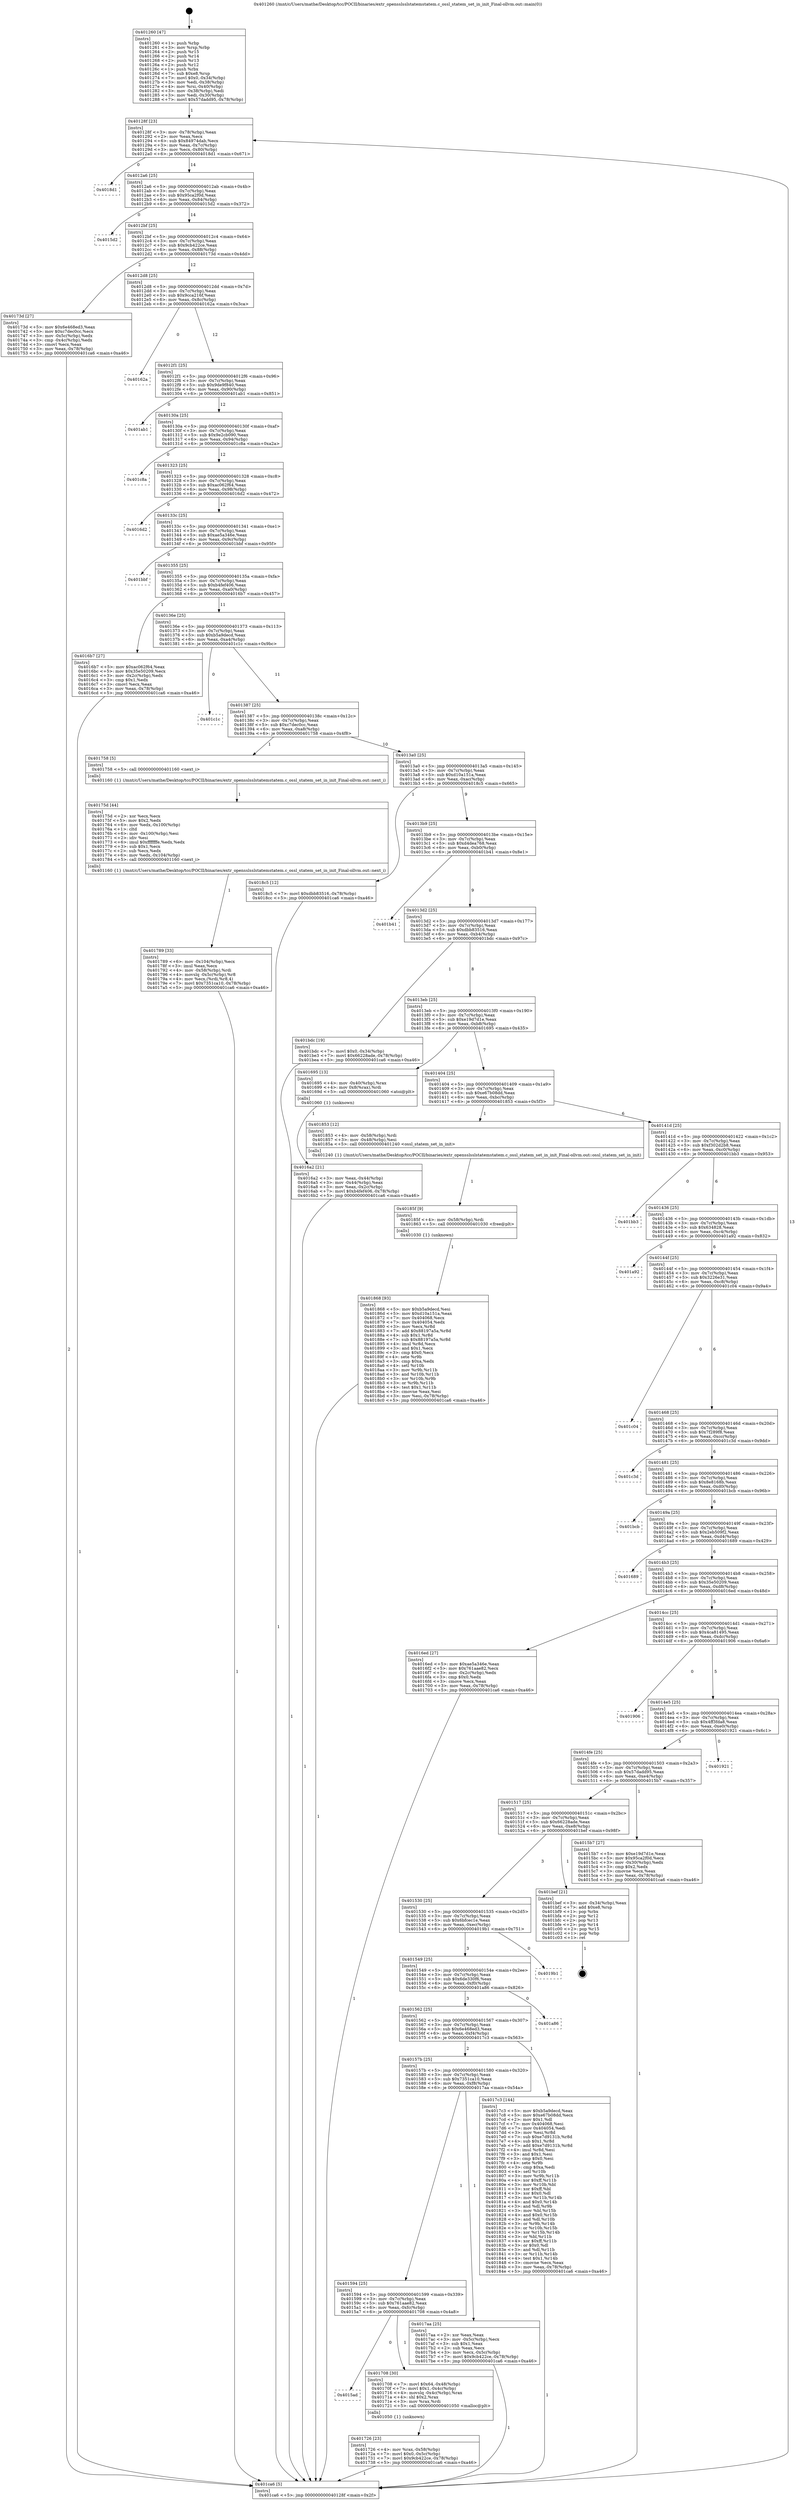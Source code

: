 digraph "0x401260" {
  label = "0x401260 (/mnt/c/Users/mathe/Desktop/tcc/POCII/binaries/extr_opensslsslstatemstatem.c_ossl_statem_set_in_init_Final-ollvm.out::main(0))"
  labelloc = "t"
  node[shape=record]

  Entry [label="",width=0.3,height=0.3,shape=circle,fillcolor=black,style=filled]
  "0x40128f" [label="{
     0x40128f [23]\l
     | [instrs]\l
     &nbsp;&nbsp;0x40128f \<+3\>: mov -0x78(%rbp),%eax\l
     &nbsp;&nbsp;0x401292 \<+2\>: mov %eax,%ecx\l
     &nbsp;&nbsp;0x401294 \<+6\>: sub $0x84974dab,%ecx\l
     &nbsp;&nbsp;0x40129a \<+3\>: mov %eax,-0x7c(%rbp)\l
     &nbsp;&nbsp;0x40129d \<+3\>: mov %ecx,-0x80(%rbp)\l
     &nbsp;&nbsp;0x4012a0 \<+6\>: je 00000000004018d1 \<main+0x671\>\l
  }"]
  "0x4018d1" [label="{
     0x4018d1\l
  }", style=dashed]
  "0x4012a6" [label="{
     0x4012a6 [25]\l
     | [instrs]\l
     &nbsp;&nbsp;0x4012a6 \<+5\>: jmp 00000000004012ab \<main+0x4b\>\l
     &nbsp;&nbsp;0x4012ab \<+3\>: mov -0x7c(%rbp),%eax\l
     &nbsp;&nbsp;0x4012ae \<+5\>: sub $0x95ca2f0d,%eax\l
     &nbsp;&nbsp;0x4012b3 \<+6\>: mov %eax,-0x84(%rbp)\l
     &nbsp;&nbsp;0x4012b9 \<+6\>: je 00000000004015d2 \<main+0x372\>\l
  }"]
  Exit [label="",width=0.3,height=0.3,shape=circle,fillcolor=black,style=filled,peripheries=2]
  "0x4015d2" [label="{
     0x4015d2\l
  }", style=dashed]
  "0x4012bf" [label="{
     0x4012bf [25]\l
     | [instrs]\l
     &nbsp;&nbsp;0x4012bf \<+5\>: jmp 00000000004012c4 \<main+0x64\>\l
     &nbsp;&nbsp;0x4012c4 \<+3\>: mov -0x7c(%rbp),%eax\l
     &nbsp;&nbsp;0x4012c7 \<+5\>: sub $0x9cb422ce,%eax\l
     &nbsp;&nbsp;0x4012cc \<+6\>: mov %eax,-0x88(%rbp)\l
     &nbsp;&nbsp;0x4012d2 \<+6\>: je 000000000040173d \<main+0x4dd\>\l
  }"]
  "0x401868" [label="{
     0x401868 [93]\l
     | [instrs]\l
     &nbsp;&nbsp;0x401868 \<+5\>: mov $0xb5a9decd,%esi\l
     &nbsp;&nbsp;0x40186d \<+5\>: mov $0xd10a151a,%eax\l
     &nbsp;&nbsp;0x401872 \<+7\>: mov 0x404068,%ecx\l
     &nbsp;&nbsp;0x401879 \<+7\>: mov 0x404054,%edx\l
     &nbsp;&nbsp;0x401880 \<+3\>: mov %ecx,%r8d\l
     &nbsp;&nbsp;0x401883 \<+7\>: add $0x88197a5a,%r8d\l
     &nbsp;&nbsp;0x40188a \<+4\>: sub $0x1,%r8d\l
     &nbsp;&nbsp;0x40188e \<+7\>: sub $0x88197a5a,%r8d\l
     &nbsp;&nbsp;0x401895 \<+4\>: imul %r8d,%ecx\l
     &nbsp;&nbsp;0x401899 \<+3\>: and $0x1,%ecx\l
     &nbsp;&nbsp;0x40189c \<+3\>: cmp $0x0,%ecx\l
     &nbsp;&nbsp;0x40189f \<+4\>: sete %r9b\l
     &nbsp;&nbsp;0x4018a3 \<+3\>: cmp $0xa,%edx\l
     &nbsp;&nbsp;0x4018a6 \<+4\>: setl %r10b\l
     &nbsp;&nbsp;0x4018aa \<+3\>: mov %r9b,%r11b\l
     &nbsp;&nbsp;0x4018ad \<+3\>: and %r10b,%r11b\l
     &nbsp;&nbsp;0x4018b0 \<+3\>: xor %r10b,%r9b\l
     &nbsp;&nbsp;0x4018b3 \<+3\>: or %r9b,%r11b\l
     &nbsp;&nbsp;0x4018b6 \<+4\>: test $0x1,%r11b\l
     &nbsp;&nbsp;0x4018ba \<+3\>: cmovne %eax,%esi\l
     &nbsp;&nbsp;0x4018bd \<+3\>: mov %esi,-0x78(%rbp)\l
     &nbsp;&nbsp;0x4018c0 \<+5\>: jmp 0000000000401ca6 \<main+0xa46\>\l
  }"]
  "0x40173d" [label="{
     0x40173d [27]\l
     | [instrs]\l
     &nbsp;&nbsp;0x40173d \<+5\>: mov $0x6e468ed3,%eax\l
     &nbsp;&nbsp;0x401742 \<+5\>: mov $0xc7dec0cc,%ecx\l
     &nbsp;&nbsp;0x401747 \<+3\>: mov -0x5c(%rbp),%edx\l
     &nbsp;&nbsp;0x40174a \<+3\>: cmp -0x4c(%rbp),%edx\l
     &nbsp;&nbsp;0x40174d \<+3\>: cmovl %ecx,%eax\l
     &nbsp;&nbsp;0x401750 \<+3\>: mov %eax,-0x78(%rbp)\l
     &nbsp;&nbsp;0x401753 \<+5\>: jmp 0000000000401ca6 \<main+0xa46\>\l
  }"]
  "0x4012d8" [label="{
     0x4012d8 [25]\l
     | [instrs]\l
     &nbsp;&nbsp;0x4012d8 \<+5\>: jmp 00000000004012dd \<main+0x7d\>\l
     &nbsp;&nbsp;0x4012dd \<+3\>: mov -0x7c(%rbp),%eax\l
     &nbsp;&nbsp;0x4012e0 \<+5\>: sub $0x9cca216f,%eax\l
     &nbsp;&nbsp;0x4012e5 \<+6\>: mov %eax,-0x8c(%rbp)\l
     &nbsp;&nbsp;0x4012eb \<+6\>: je 000000000040162a \<main+0x3ca\>\l
  }"]
  "0x40185f" [label="{
     0x40185f [9]\l
     | [instrs]\l
     &nbsp;&nbsp;0x40185f \<+4\>: mov -0x58(%rbp),%rdi\l
     &nbsp;&nbsp;0x401863 \<+5\>: call 0000000000401030 \<free@plt\>\l
     | [calls]\l
     &nbsp;&nbsp;0x401030 \{1\} (unknown)\l
  }"]
  "0x40162a" [label="{
     0x40162a\l
  }", style=dashed]
  "0x4012f1" [label="{
     0x4012f1 [25]\l
     | [instrs]\l
     &nbsp;&nbsp;0x4012f1 \<+5\>: jmp 00000000004012f6 \<main+0x96\>\l
     &nbsp;&nbsp;0x4012f6 \<+3\>: mov -0x7c(%rbp),%eax\l
     &nbsp;&nbsp;0x4012f9 \<+5\>: sub $0x9de9f840,%eax\l
     &nbsp;&nbsp;0x4012fe \<+6\>: mov %eax,-0x90(%rbp)\l
     &nbsp;&nbsp;0x401304 \<+6\>: je 0000000000401ab1 \<main+0x851\>\l
  }"]
  "0x401789" [label="{
     0x401789 [33]\l
     | [instrs]\l
     &nbsp;&nbsp;0x401789 \<+6\>: mov -0x104(%rbp),%ecx\l
     &nbsp;&nbsp;0x40178f \<+3\>: imul %eax,%ecx\l
     &nbsp;&nbsp;0x401792 \<+4\>: mov -0x58(%rbp),%rdi\l
     &nbsp;&nbsp;0x401796 \<+4\>: movslq -0x5c(%rbp),%r8\l
     &nbsp;&nbsp;0x40179a \<+4\>: mov %ecx,(%rdi,%r8,4)\l
     &nbsp;&nbsp;0x40179e \<+7\>: movl $0x7351ca10,-0x78(%rbp)\l
     &nbsp;&nbsp;0x4017a5 \<+5\>: jmp 0000000000401ca6 \<main+0xa46\>\l
  }"]
  "0x401ab1" [label="{
     0x401ab1\l
  }", style=dashed]
  "0x40130a" [label="{
     0x40130a [25]\l
     | [instrs]\l
     &nbsp;&nbsp;0x40130a \<+5\>: jmp 000000000040130f \<main+0xaf\>\l
     &nbsp;&nbsp;0x40130f \<+3\>: mov -0x7c(%rbp),%eax\l
     &nbsp;&nbsp;0x401312 \<+5\>: sub $0x9e2cb090,%eax\l
     &nbsp;&nbsp;0x401317 \<+6\>: mov %eax,-0x94(%rbp)\l
     &nbsp;&nbsp;0x40131d \<+6\>: je 0000000000401c8a \<main+0xa2a\>\l
  }"]
  "0x40175d" [label="{
     0x40175d [44]\l
     | [instrs]\l
     &nbsp;&nbsp;0x40175d \<+2\>: xor %ecx,%ecx\l
     &nbsp;&nbsp;0x40175f \<+5\>: mov $0x2,%edx\l
     &nbsp;&nbsp;0x401764 \<+6\>: mov %edx,-0x100(%rbp)\l
     &nbsp;&nbsp;0x40176a \<+1\>: cltd\l
     &nbsp;&nbsp;0x40176b \<+6\>: mov -0x100(%rbp),%esi\l
     &nbsp;&nbsp;0x401771 \<+2\>: idiv %esi\l
     &nbsp;&nbsp;0x401773 \<+6\>: imul $0xfffffffe,%edx,%edx\l
     &nbsp;&nbsp;0x401779 \<+3\>: sub $0x1,%ecx\l
     &nbsp;&nbsp;0x40177c \<+2\>: sub %ecx,%edx\l
     &nbsp;&nbsp;0x40177e \<+6\>: mov %edx,-0x104(%rbp)\l
     &nbsp;&nbsp;0x401784 \<+5\>: call 0000000000401160 \<next_i\>\l
     | [calls]\l
     &nbsp;&nbsp;0x401160 \{1\} (/mnt/c/Users/mathe/Desktop/tcc/POCII/binaries/extr_opensslsslstatemstatem.c_ossl_statem_set_in_init_Final-ollvm.out::next_i)\l
  }"]
  "0x401c8a" [label="{
     0x401c8a\l
  }", style=dashed]
  "0x401323" [label="{
     0x401323 [25]\l
     | [instrs]\l
     &nbsp;&nbsp;0x401323 \<+5\>: jmp 0000000000401328 \<main+0xc8\>\l
     &nbsp;&nbsp;0x401328 \<+3\>: mov -0x7c(%rbp),%eax\l
     &nbsp;&nbsp;0x40132b \<+5\>: sub $0xac062f64,%eax\l
     &nbsp;&nbsp;0x401330 \<+6\>: mov %eax,-0x98(%rbp)\l
     &nbsp;&nbsp;0x401336 \<+6\>: je 00000000004016d2 \<main+0x472\>\l
  }"]
  "0x401726" [label="{
     0x401726 [23]\l
     | [instrs]\l
     &nbsp;&nbsp;0x401726 \<+4\>: mov %rax,-0x58(%rbp)\l
     &nbsp;&nbsp;0x40172a \<+7\>: movl $0x0,-0x5c(%rbp)\l
     &nbsp;&nbsp;0x401731 \<+7\>: movl $0x9cb422ce,-0x78(%rbp)\l
     &nbsp;&nbsp;0x401738 \<+5\>: jmp 0000000000401ca6 \<main+0xa46\>\l
  }"]
  "0x4016d2" [label="{
     0x4016d2\l
  }", style=dashed]
  "0x40133c" [label="{
     0x40133c [25]\l
     | [instrs]\l
     &nbsp;&nbsp;0x40133c \<+5\>: jmp 0000000000401341 \<main+0xe1\>\l
     &nbsp;&nbsp;0x401341 \<+3\>: mov -0x7c(%rbp),%eax\l
     &nbsp;&nbsp;0x401344 \<+5\>: sub $0xae5a346e,%eax\l
     &nbsp;&nbsp;0x401349 \<+6\>: mov %eax,-0x9c(%rbp)\l
     &nbsp;&nbsp;0x40134f \<+6\>: je 0000000000401bbf \<main+0x95f\>\l
  }"]
  "0x4015ad" [label="{
     0x4015ad\l
  }", style=dashed]
  "0x401bbf" [label="{
     0x401bbf\l
  }", style=dashed]
  "0x401355" [label="{
     0x401355 [25]\l
     | [instrs]\l
     &nbsp;&nbsp;0x401355 \<+5\>: jmp 000000000040135a \<main+0xfa\>\l
     &nbsp;&nbsp;0x40135a \<+3\>: mov -0x7c(%rbp),%eax\l
     &nbsp;&nbsp;0x40135d \<+5\>: sub $0xb4fef406,%eax\l
     &nbsp;&nbsp;0x401362 \<+6\>: mov %eax,-0xa0(%rbp)\l
     &nbsp;&nbsp;0x401368 \<+6\>: je 00000000004016b7 \<main+0x457\>\l
  }"]
  "0x401708" [label="{
     0x401708 [30]\l
     | [instrs]\l
     &nbsp;&nbsp;0x401708 \<+7\>: movl $0x64,-0x48(%rbp)\l
     &nbsp;&nbsp;0x40170f \<+7\>: movl $0x1,-0x4c(%rbp)\l
     &nbsp;&nbsp;0x401716 \<+4\>: movslq -0x4c(%rbp),%rax\l
     &nbsp;&nbsp;0x40171a \<+4\>: shl $0x2,%rax\l
     &nbsp;&nbsp;0x40171e \<+3\>: mov %rax,%rdi\l
     &nbsp;&nbsp;0x401721 \<+5\>: call 0000000000401050 \<malloc@plt\>\l
     | [calls]\l
     &nbsp;&nbsp;0x401050 \{1\} (unknown)\l
  }"]
  "0x4016b7" [label="{
     0x4016b7 [27]\l
     | [instrs]\l
     &nbsp;&nbsp;0x4016b7 \<+5\>: mov $0xac062f64,%eax\l
     &nbsp;&nbsp;0x4016bc \<+5\>: mov $0x35e50209,%ecx\l
     &nbsp;&nbsp;0x4016c1 \<+3\>: mov -0x2c(%rbp),%edx\l
     &nbsp;&nbsp;0x4016c4 \<+3\>: cmp $0x1,%edx\l
     &nbsp;&nbsp;0x4016c7 \<+3\>: cmovl %ecx,%eax\l
     &nbsp;&nbsp;0x4016ca \<+3\>: mov %eax,-0x78(%rbp)\l
     &nbsp;&nbsp;0x4016cd \<+5\>: jmp 0000000000401ca6 \<main+0xa46\>\l
  }"]
  "0x40136e" [label="{
     0x40136e [25]\l
     | [instrs]\l
     &nbsp;&nbsp;0x40136e \<+5\>: jmp 0000000000401373 \<main+0x113\>\l
     &nbsp;&nbsp;0x401373 \<+3\>: mov -0x7c(%rbp),%eax\l
     &nbsp;&nbsp;0x401376 \<+5\>: sub $0xb5a9decd,%eax\l
     &nbsp;&nbsp;0x40137b \<+6\>: mov %eax,-0xa4(%rbp)\l
     &nbsp;&nbsp;0x401381 \<+6\>: je 0000000000401c1c \<main+0x9bc\>\l
  }"]
  "0x401594" [label="{
     0x401594 [25]\l
     | [instrs]\l
     &nbsp;&nbsp;0x401594 \<+5\>: jmp 0000000000401599 \<main+0x339\>\l
     &nbsp;&nbsp;0x401599 \<+3\>: mov -0x7c(%rbp),%eax\l
     &nbsp;&nbsp;0x40159c \<+5\>: sub $0x761aae82,%eax\l
     &nbsp;&nbsp;0x4015a1 \<+6\>: mov %eax,-0xfc(%rbp)\l
     &nbsp;&nbsp;0x4015a7 \<+6\>: je 0000000000401708 \<main+0x4a8\>\l
  }"]
  "0x401c1c" [label="{
     0x401c1c\l
  }", style=dashed]
  "0x401387" [label="{
     0x401387 [25]\l
     | [instrs]\l
     &nbsp;&nbsp;0x401387 \<+5\>: jmp 000000000040138c \<main+0x12c\>\l
     &nbsp;&nbsp;0x40138c \<+3\>: mov -0x7c(%rbp),%eax\l
     &nbsp;&nbsp;0x40138f \<+5\>: sub $0xc7dec0cc,%eax\l
     &nbsp;&nbsp;0x401394 \<+6\>: mov %eax,-0xa8(%rbp)\l
     &nbsp;&nbsp;0x40139a \<+6\>: je 0000000000401758 \<main+0x4f8\>\l
  }"]
  "0x4017aa" [label="{
     0x4017aa [25]\l
     | [instrs]\l
     &nbsp;&nbsp;0x4017aa \<+2\>: xor %eax,%eax\l
     &nbsp;&nbsp;0x4017ac \<+3\>: mov -0x5c(%rbp),%ecx\l
     &nbsp;&nbsp;0x4017af \<+3\>: sub $0x1,%eax\l
     &nbsp;&nbsp;0x4017b2 \<+2\>: sub %eax,%ecx\l
     &nbsp;&nbsp;0x4017b4 \<+3\>: mov %ecx,-0x5c(%rbp)\l
     &nbsp;&nbsp;0x4017b7 \<+7\>: movl $0x9cb422ce,-0x78(%rbp)\l
     &nbsp;&nbsp;0x4017be \<+5\>: jmp 0000000000401ca6 \<main+0xa46\>\l
  }"]
  "0x401758" [label="{
     0x401758 [5]\l
     | [instrs]\l
     &nbsp;&nbsp;0x401758 \<+5\>: call 0000000000401160 \<next_i\>\l
     | [calls]\l
     &nbsp;&nbsp;0x401160 \{1\} (/mnt/c/Users/mathe/Desktop/tcc/POCII/binaries/extr_opensslsslstatemstatem.c_ossl_statem_set_in_init_Final-ollvm.out::next_i)\l
  }"]
  "0x4013a0" [label="{
     0x4013a0 [25]\l
     | [instrs]\l
     &nbsp;&nbsp;0x4013a0 \<+5\>: jmp 00000000004013a5 \<main+0x145\>\l
     &nbsp;&nbsp;0x4013a5 \<+3\>: mov -0x7c(%rbp),%eax\l
     &nbsp;&nbsp;0x4013a8 \<+5\>: sub $0xd10a151a,%eax\l
     &nbsp;&nbsp;0x4013ad \<+6\>: mov %eax,-0xac(%rbp)\l
     &nbsp;&nbsp;0x4013b3 \<+6\>: je 00000000004018c5 \<main+0x665\>\l
  }"]
  "0x40157b" [label="{
     0x40157b [25]\l
     | [instrs]\l
     &nbsp;&nbsp;0x40157b \<+5\>: jmp 0000000000401580 \<main+0x320\>\l
     &nbsp;&nbsp;0x401580 \<+3\>: mov -0x7c(%rbp),%eax\l
     &nbsp;&nbsp;0x401583 \<+5\>: sub $0x7351ca10,%eax\l
     &nbsp;&nbsp;0x401588 \<+6\>: mov %eax,-0xf8(%rbp)\l
     &nbsp;&nbsp;0x40158e \<+6\>: je 00000000004017aa \<main+0x54a\>\l
  }"]
  "0x4018c5" [label="{
     0x4018c5 [12]\l
     | [instrs]\l
     &nbsp;&nbsp;0x4018c5 \<+7\>: movl $0xdbb83516,-0x78(%rbp)\l
     &nbsp;&nbsp;0x4018cc \<+5\>: jmp 0000000000401ca6 \<main+0xa46\>\l
  }"]
  "0x4013b9" [label="{
     0x4013b9 [25]\l
     | [instrs]\l
     &nbsp;&nbsp;0x4013b9 \<+5\>: jmp 00000000004013be \<main+0x15e\>\l
     &nbsp;&nbsp;0x4013be \<+3\>: mov -0x7c(%rbp),%eax\l
     &nbsp;&nbsp;0x4013c1 \<+5\>: sub $0xd4dea768,%eax\l
     &nbsp;&nbsp;0x4013c6 \<+6\>: mov %eax,-0xb0(%rbp)\l
     &nbsp;&nbsp;0x4013cc \<+6\>: je 0000000000401b41 \<main+0x8e1\>\l
  }"]
  "0x4017c3" [label="{
     0x4017c3 [144]\l
     | [instrs]\l
     &nbsp;&nbsp;0x4017c3 \<+5\>: mov $0xb5a9decd,%eax\l
     &nbsp;&nbsp;0x4017c8 \<+5\>: mov $0xe67b08dd,%ecx\l
     &nbsp;&nbsp;0x4017cd \<+2\>: mov $0x1,%dl\l
     &nbsp;&nbsp;0x4017cf \<+7\>: mov 0x404068,%esi\l
     &nbsp;&nbsp;0x4017d6 \<+7\>: mov 0x404054,%edi\l
     &nbsp;&nbsp;0x4017dd \<+3\>: mov %esi,%r8d\l
     &nbsp;&nbsp;0x4017e0 \<+7\>: sub $0xe7d9131b,%r8d\l
     &nbsp;&nbsp;0x4017e7 \<+4\>: sub $0x1,%r8d\l
     &nbsp;&nbsp;0x4017eb \<+7\>: add $0xe7d9131b,%r8d\l
     &nbsp;&nbsp;0x4017f2 \<+4\>: imul %r8d,%esi\l
     &nbsp;&nbsp;0x4017f6 \<+3\>: and $0x1,%esi\l
     &nbsp;&nbsp;0x4017f9 \<+3\>: cmp $0x0,%esi\l
     &nbsp;&nbsp;0x4017fc \<+4\>: sete %r9b\l
     &nbsp;&nbsp;0x401800 \<+3\>: cmp $0xa,%edi\l
     &nbsp;&nbsp;0x401803 \<+4\>: setl %r10b\l
     &nbsp;&nbsp;0x401807 \<+3\>: mov %r9b,%r11b\l
     &nbsp;&nbsp;0x40180a \<+4\>: xor $0xff,%r11b\l
     &nbsp;&nbsp;0x40180e \<+3\>: mov %r10b,%bl\l
     &nbsp;&nbsp;0x401811 \<+3\>: xor $0xff,%bl\l
     &nbsp;&nbsp;0x401814 \<+3\>: xor $0x0,%dl\l
     &nbsp;&nbsp;0x401817 \<+3\>: mov %r11b,%r14b\l
     &nbsp;&nbsp;0x40181a \<+4\>: and $0x0,%r14b\l
     &nbsp;&nbsp;0x40181e \<+3\>: and %dl,%r9b\l
     &nbsp;&nbsp;0x401821 \<+3\>: mov %bl,%r15b\l
     &nbsp;&nbsp;0x401824 \<+4\>: and $0x0,%r15b\l
     &nbsp;&nbsp;0x401828 \<+3\>: and %dl,%r10b\l
     &nbsp;&nbsp;0x40182b \<+3\>: or %r9b,%r14b\l
     &nbsp;&nbsp;0x40182e \<+3\>: or %r10b,%r15b\l
     &nbsp;&nbsp;0x401831 \<+3\>: xor %r15b,%r14b\l
     &nbsp;&nbsp;0x401834 \<+3\>: or %bl,%r11b\l
     &nbsp;&nbsp;0x401837 \<+4\>: xor $0xff,%r11b\l
     &nbsp;&nbsp;0x40183b \<+3\>: or $0x0,%dl\l
     &nbsp;&nbsp;0x40183e \<+3\>: and %dl,%r11b\l
     &nbsp;&nbsp;0x401841 \<+3\>: or %r11b,%r14b\l
     &nbsp;&nbsp;0x401844 \<+4\>: test $0x1,%r14b\l
     &nbsp;&nbsp;0x401848 \<+3\>: cmovne %ecx,%eax\l
     &nbsp;&nbsp;0x40184b \<+3\>: mov %eax,-0x78(%rbp)\l
     &nbsp;&nbsp;0x40184e \<+5\>: jmp 0000000000401ca6 \<main+0xa46\>\l
  }"]
  "0x401b41" [label="{
     0x401b41\l
  }", style=dashed]
  "0x4013d2" [label="{
     0x4013d2 [25]\l
     | [instrs]\l
     &nbsp;&nbsp;0x4013d2 \<+5\>: jmp 00000000004013d7 \<main+0x177\>\l
     &nbsp;&nbsp;0x4013d7 \<+3\>: mov -0x7c(%rbp),%eax\l
     &nbsp;&nbsp;0x4013da \<+5\>: sub $0xdbb83516,%eax\l
     &nbsp;&nbsp;0x4013df \<+6\>: mov %eax,-0xb4(%rbp)\l
     &nbsp;&nbsp;0x4013e5 \<+6\>: je 0000000000401bdc \<main+0x97c\>\l
  }"]
  "0x401562" [label="{
     0x401562 [25]\l
     | [instrs]\l
     &nbsp;&nbsp;0x401562 \<+5\>: jmp 0000000000401567 \<main+0x307\>\l
     &nbsp;&nbsp;0x401567 \<+3\>: mov -0x7c(%rbp),%eax\l
     &nbsp;&nbsp;0x40156a \<+5\>: sub $0x6e468ed3,%eax\l
     &nbsp;&nbsp;0x40156f \<+6\>: mov %eax,-0xf4(%rbp)\l
     &nbsp;&nbsp;0x401575 \<+6\>: je 00000000004017c3 \<main+0x563\>\l
  }"]
  "0x401bdc" [label="{
     0x401bdc [19]\l
     | [instrs]\l
     &nbsp;&nbsp;0x401bdc \<+7\>: movl $0x0,-0x34(%rbp)\l
     &nbsp;&nbsp;0x401be3 \<+7\>: movl $0x66228ade,-0x78(%rbp)\l
     &nbsp;&nbsp;0x401bea \<+5\>: jmp 0000000000401ca6 \<main+0xa46\>\l
  }"]
  "0x4013eb" [label="{
     0x4013eb [25]\l
     | [instrs]\l
     &nbsp;&nbsp;0x4013eb \<+5\>: jmp 00000000004013f0 \<main+0x190\>\l
     &nbsp;&nbsp;0x4013f0 \<+3\>: mov -0x7c(%rbp),%eax\l
     &nbsp;&nbsp;0x4013f3 \<+5\>: sub $0xe19d7d1e,%eax\l
     &nbsp;&nbsp;0x4013f8 \<+6\>: mov %eax,-0xb8(%rbp)\l
     &nbsp;&nbsp;0x4013fe \<+6\>: je 0000000000401695 \<main+0x435\>\l
  }"]
  "0x401a86" [label="{
     0x401a86\l
  }", style=dashed]
  "0x401695" [label="{
     0x401695 [13]\l
     | [instrs]\l
     &nbsp;&nbsp;0x401695 \<+4\>: mov -0x40(%rbp),%rax\l
     &nbsp;&nbsp;0x401699 \<+4\>: mov 0x8(%rax),%rdi\l
     &nbsp;&nbsp;0x40169d \<+5\>: call 0000000000401060 \<atoi@plt\>\l
     | [calls]\l
     &nbsp;&nbsp;0x401060 \{1\} (unknown)\l
  }"]
  "0x401404" [label="{
     0x401404 [25]\l
     | [instrs]\l
     &nbsp;&nbsp;0x401404 \<+5\>: jmp 0000000000401409 \<main+0x1a9\>\l
     &nbsp;&nbsp;0x401409 \<+3\>: mov -0x7c(%rbp),%eax\l
     &nbsp;&nbsp;0x40140c \<+5\>: sub $0xe67b08dd,%eax\l
     &nbsp;&nbsp;0x401411 \<+6\>: mov %eax,-0xbc(%rbp)\l
     &nbsp;&nbsp;0x401417 \<+6\>: je 0000000000401853 \<main+0x5f3\>\l
  }"]
  "0x401549" [label="{
     0x401549 [25]\l
     | [instrs]\l
     &nbsp;&nbsp;0x401549 \<+5\>: jmp 000000000040154e \<main+0x2ee\>\l
     &nbsp;&nbsp;0x40154e \<+3\>: mov -0x7c(%rbp),%eax\l
     &nbsp;&nbsp;0x401551 \<+5\>: sub $0x6de330f6,%eax\l
     &nbsp;&nbsp;0x401556 \<+6\>: mov %eax,-0xf0(%rbp)\l
     &nbsp;&nbsp;0x40155c \<+6\>: je 0000000000401a86 \<main+0x826\>\l
  }"]
  "0x401853" [label="{
     0x401853 [12]\l
     | [instrs]\l
     &nbsp;&nbsp;0x401853 \<+4\>: mov -0x58(%rbp),%rdi\l
     &nbsp;&nbsp;0x401857 \<+3\>: mov -0x48(%rbp),%esi\l
     &nbsp;&nbsp;0x40185a \<+5\>: call 0000000000401240 \<ossl_statem_set_in_init\>\l
     | [calls]\l
     &nbsp;&nbsp;0x401240 \{1\} (/mnt/c/Users/mathe/Desktop/tcc/POCII/binaries/extr_opensslsslstatemstatem.c_ossl_statem_set_in_init_Final-ollvm.out::ossl_statem_set_in_init)\l
  }"]
  "0x40141d" [label="{
     0x40141d [25]\l
     | [instrs]\l
     &nbsp;&nbsp;0x40141d \<+5\>: jmp 0000000000401422 \<main+0x1c2\>\l
     &nbsp;&nbsp;0x401422 \<+3\>: mov -0x7c(%rbp),%eax\l
     &nbsp;&nbsp;0x401425 \<+5\>: sub $0xf302d2b8,%eax\l
     &nbsp;&nbsp;0x40142a \<+6\>: mov %eax,-0xc0(%rbp)\l
     &nbsp;&nbsp;0x401430 \<+6\>: je 0000000000401bb3 \<main+0x953\>\l
  }"]
  "0x4019b1" [label="{
     0x4019b1\l
  }", style=dashed]
  "0x401bb3" [label="{
     0x401bb3\l
  }", style=dashed]
  "0x401436" [label="{
     0x401436 [25]\l
     | [instrs]\l
     &nbsp;&nbsp;0x401436 \<+5\>: jmp 000000000040143b \<main+0x1db\>\l
     &nbsp;&nbsp;0x40143b \<+3\>: mov -0x7c(%rbp),%eax\l
     &nbsp;&nbsp;0x40143e \<+5\>: sub $0x634828,%eax\l
     &nbsp;&nbsp;0x401443 \<+6\>: mov %eax,-0xc4(%rbp)\l
     &nbsp;&nbsp;0x401449 \<+6\>: je 0000000000401a92 \<main+0x832\>\l
  }"]
  "0x401530" [label="{
     0x401530 [25]\l
     | [instrs]\l
     &nbsp;&nbsp;0x401530 \<+5\>: jmp 0000000000401535 \<main+0x2d5\>\l
     &nbsp;&nbsp;0x401535 \<+3\>: mov -0x7c(%rbp),%eax\l
     &nbsp;&nbsp;0x401538 \<+5\>: sub $0x6bfcec1e,%eax\l
     &nbsp;&nbsp;0x40153d \<+6\>: mov %eax,-0xec(%rbp)\l
     &nbsp;&nbsp;0x401543 \<+6\>: je 00000000004019b1 \<main+0x751\>\l
  }"]
  "0x401a92" [label="{
     0x401a92\l
  }", style=dashed]
  "0x40144f" [label="{
     0x40144f [25]\l
     | [instrs]\l
     &nbsp;&nbsp;0x40144f \<+5\>: jmp 0000000000401454 \<main+0x1f4\>\l
     &nbsp;&nbsp;0x401454 \<+3\>: mov -0x7c(%rbp),%eax\l
     &nbsp;&nbsp;0x401457 \<+5\>: sub $0x3226e31,%eax\l
     &nbsp;&nbsp;0x40145c \<+6\>: mov %eax,-0xc8(%rbp)\l
     &nbsp;&nbsp;0x401462 \<+6\>: je 0000000000401c04 \<main+0x9a4\>\l
  }"]
  "0x401bef" [label="{
     0x401bef [21]\l
     | [instrs]\l
     &nbsp;&nbsp;0x401bef \<+3\>: mov -0x34(%rbp),%eax\l
     &nbsp;&nbsp;0x401bf2 \<+7\>: add $0xe8,%rsp\l
     &nbsp;&nbsp;0x401bf9 \<+1\>: pop %rbx\l
     &nbsp;&nbsp;0x401bfa \<+2\>: pop %r12\l
     &nbsp;&nbsp;0x401bfc \<+2\>: pop %r13\l
     &nbsp;&nbsp;0x401bfe \<+2\>: pop %r14\l
     &nbsp;&nbsp;0x401c00 \<+2\>: pop %r15\l
     &nbsp;&nbsp;0x401c02 \<+1\>: pop %rbp\l
     &nbsp;&nbsp;0x401c03 \<+1\>: ret\l
  }"]
  "0x401c04" [label="{
     0x401c04\l
  }", style=dashed]
  "0x401468" [label="{
     0x401468 [25]\l
     | [instrs]\l
     &nbsp;&nbsp;0x401468 \<+5\>: jmp 000000000040146d \<main+0x20d\>\l
     &nbsp;&nbsp;0x40146d \<+3\>: mov -0x7c(%rbp),%eax\l
     &nbsp;&nbsp;0x401470 \<+5\>: sub $0x7f289f8,%eax\l
     &nbsp;&nbsp;0x401475 \<+6\>: mov %eax,-0xcc(%rbp)\l
     &nbsp;&nbsp;0x40147b \<+6\>: je 0000000000401c3d \<main+0x9dd\>\l
  }"]
  "0x4016a2" [label="{
     0x4016a2 [21]\l
     | [instrs]\l
     &nbsp;&nbsp;0x4016a2 \<+3\>: mov %eax,-0x44(%rbp)\l
     &nbsp;&nbsp;0x4016a5 \<+3\>: mov -0x44(%rbp),%eax\l
     &nbsp;&nbsp;0x4016a8 \<+3\>: mov %eax,-0x2c(%rbp)\l
     &nbsp;&nbsp;0x4016ab \<+7\>: movl $0xb4fef406,-0x78(%rbp)\l
     &nbsp;&nbsp;0x4016b2 \<+5\>: jmp 0000000000401ca6 \<main+0xa46\>\l
  }"]
  "0x401c3d" [label="{
     0x401c3d\l
  }", style=dashed]
  "0x401481" [label="{
     0x401481 [25]\l
     | [instrs]\l
     &nbsp;&nbsp;0x401481 \<+5\>: jmp 0000000000401486 \<main+0x226\>\l
     &nbsp;&nbsp;0x401486 \<+3\>: mov -0x7c(%rbp),%eax\l
     &nbsp;&nbsp;0x401489 \<+5\>: sub $0x8e8168b,%eax\l
     &nbsp;&nbsp;0x40148e \<+6\>: mov %eax,-0xd0(%rbp)\l
     &nbsp;&nbsp;0x401494 \<+6\>: je 0000000000401bcb \<main+0x96b\>\l
  }"]
  "0x401260" [label="{
     0x401260 [47]\l
     | [instrs]\l
     &nbsp;&nbsp;0x401260 \<+1\>: push %rbp\l
     &nbsp;&nbsp;0x401261 \<+3\>: mov %rsp,%rbp\l
     &nbsp;&nbsp;0x401264 \<+2\>: push %r15\l
     &nbsp;&nbsp;0x401266 \<+2\>: push %r14\l
     &nbsp;&nbsp;0x401268 \<+2\>: push %r13\l
     &nbsp;&nbsp;0x40126a \<+2\>: push %r12\l
     &nbsp;&nbsp;0x40126c \<+1\>: push %rbx\l
     &nbsp;&nbsp;0x40126d \<+7\>: sub $0xe8,%rsp\l
     &nbsp;&nbsp;0x401274 \<+7\>: movl $0x0,-0x34(%rbp)\l
     &nbsp;&nbsp;0x40127b \<+3\>: mov %edi,-0x38(%rbp)\l
     &nbsp;&nbsp;0x40127e \<+4\>: mov %rsi,-0x40(%rbp)\l
     &nbsp;&nbsp;0x401282 \<+3\>: mov -0x38(%rbp),%edi\l
     &nbsp;&nbsp;0x401285 \<+3\>: mov %edi,-0x30(%rbp)\l
     &nbsp;&nbsp;0x401288 \<+7\>: movl $0x57dadd95,-0x78(%rbp)\l
  }"]
  "0x401bcb" [label="{
     0x401bcb\l
  }", style=dashed]
  "0x40149a" [label="{
     0x40149a [25]\l
     | [instrs]\l
     &nbsp;&nbsp;0x40149a \<+5\>: jmp 000000000040149f \<main+0x23f\>\l
     &nbsp;&nbsp;0x40149f \<+3\>: mov -0x7c(%rbp),%eax\l
     &nbsp;&nbsp;0x4014a2 \<+5\>: sub $0x2eb509f2,%eax\l
     &nbsp;&nbsp;0x4014a7 \<+6\>: mov %eax,-0xd4(%rbp)\l
     &nbsp;&nbsp;0x4014ad \<+6\>: je 0000000000401689 \<main+0x429\>\l
  }"]
  "0x401ca6" [label="{
     0x401ca6 [5]\l
     | [instrs]\l
     &nbsp;&nbsp;0x401ca6 \<+5\>: jmp 000000000040128f \<main+0x2f\>\l
  }"]
  "0x401689" [label="{
     0x401689\l
  }", style=dashed]
  "0x4014b3" [label="{
     0x4014b3 [25]\l
     | [instrs]\l
     &nbsp;&nbsp;0x4014b3 \<+5\>: jmp 00000000004014b8 \<main+0x258\>\l
     &nbsp;&nbsp;0x4014b8 \<+3\>: mov -0x7c(%rbp),%eax\l
     &nbsp;&nbsp;0x4014bb \<+5\>: sub $0x35e50209,%eax\l
     &nbsp;&nbsp;0x4014c0 \<+6\>: mov %eax,-0xd8(%rbp)\l
     &nbsp;&nbsp;0x4014c6 \<+6\>: je 00000000004016ed \<main+0x48d\>\l
  }"]
  "0x401517" [label="{
     0x401517 [25]\l
     | [instrs]\l
     &nbsp;&nbsp;0x401517 \<+5\>: jmp 000000000040151c \<main+0x2bc\>\l
     &nbsp;&nbsp;0x40151c \<+3\>: mov -0x7c(%rbp),%eax\l
     &nbsp;&nbsp;0x40151f \<+5\>: sub $0x66228ade,%eax\l
     &nbsp;&nbsp;0x401524 \<+6\>: mov %eax,-0xe8(%rbp)\l
     &nbsp;&nbsp;0x40152a \<+6\>: je 0000000000401bef \<main+0x98f\>\l
  }"]
  "0x4016ed" [label="{
     0x4016ed [27]\l
     | [instrs]\l
     &nbsp;&nbsp;0x4016ed \<+5\>: mov $0xae5a346e,%eax\l
     &nbsp;&nbsp;0x4016f2 \<+5\>: mov $0x761aae82,%ecx\l
     &nbsp;&nbsp;0x4016f7 \<+3\>: mov -0x2c(%rbp),%edx\l
     &nbsp;&nbsp;0x4016fa \<+3\>: cmp $0x0,%edx\l
     &nbsp;&nbsp;0x4016fd \<+3\>: cmove %ecx,%eax\l
     &nbsp;&nbsp;0x401700 \<+3\>: mov %eax,-0x78(%rbp)\l
     &nbsp;&nbsp;0x401703 \<+5\>: jmp 0000000000401ca6 \<main+0xa46\>\l
  }"]
  "0x4014cc" [label="{
     0x4014cc [25]\l
     | [instrs]\l
     &nbsp;&nbsp;0x4014cc \<+5\>: jmp 00000000004014d1 \<main+0x271\>\l
     &nbsp;&nbsp;0x4014d1 \<+3\>: mov -0x7c(%rbp),%eax\l
     &nbsp;&nbsp;0x4014d4 \<+5\>: sub $0x4ca81495,%eax\l
     &nbsp;&nbsp;0x4014d9 \<+6\>: mov %eax,-0xdc(%rbp)\l
     &nbsp;&nbsp;0x4014df \<+6\>: je 0000000000401906 \<main+0x6a6\>\l
  }"]
  "0x4015b7" [label="{
     0x4015b7 [27]\l
     | [instrs]\l
     &nbsp;&nbsp;0x4015b7 \<+5\>: mov $0xe19d7d1e,%eax\l
     &nbsp;&nbsp;0x4015bc \<+5\>: mov $0x95ca2f0d,%ecx\l
     &nbsp;&nbsp;0x4015c1 \<+3\>: mov -0x30(%rbp),%edx\l
     &nbsp;&nbsp;0x4015c4 \<+3\>: cmp $0x2,%edx\l
     &nbsp;&nbsp;0x4015c7 \<+3\>: cmovne %ecx,%eax\l
     &nbsp;&nbsp;0x4015ca \<+3\>: mov %eax,-0x78(%rbp)\l
     &nbsp;&nbsp;0x4015cd \<+5\>: jmp 0000000000401ca6 \<main+0xa46\>\l
  }"]
  "0x401906" [label="{
     0x401906\l
  }", style=dashed]
  "0x4014e5" [label="{
     0x4014e5 [25]\l
     | [instrs]\l
     &nbsp;&nbsp;0x4014e5 \<+5\>: jmp 00000000004014ea \<main+0x28a\>\l
     &nbsp;&nbsp;0x4014ea \<+3\>: mov -0x7c(%rbp),%eax\l
     &nbsp;&nbsp;0x4014ed \<+5\>: sub $0x4ff3fda8,%eax\l
     &nbsp;&nbsp;0x4014f2 \<+6\>: mov %eax,-0xe0(%rbp)\l
     &nbsp;&nbsp;0x4014f8 \<+6\>: je 0000000000401921 \<main+0x6c1\>\l
  }"]
  "0x4014fe" [label="{
     0x4014fe [25]\l
     | [instrs]\l
     &nbsp;&nbsp;0x4014fe \<+5\>: jmp 0000000000401503 \<main+0x2a3\>\l
     &nbsp;&nbsp;0x401503 \<+3\>: mov -0x7c(%rbp),%eax\l
     &nbsp;&nbsp;0x401506 \<+5\>: sub $0x57dadd95,%eax\l
     &nbsp;&nbsp;0x40150b \<+6\>: mov %eax,-0xe4(%rbp)\l
     &nbsp;&nbsp;0x401511 \<+6\>: je 00000000004015b7 \<main+0x357\>\l
  }"]
  "0x401921" [label="{
     0x401921\l
  }", style=dashed]
  Entry -> "0x401260" [label=" 1"]
  "0x40128f" -> "0x4018d1" [label=" 0"]
  "0x40128f" -> "0x4012a6" [label=" 14"]
  "0x401bef" -> Exit [label=" 1"]
  "0x4012a6" -> "0x4015d2" [label=" 0"]
  "0x4012a6" -> "0x4012bf" [label=" 14"]
  "0x401bdc" -> "0x401ca6" [label=" 1"]
  "0x4012bf" -> "0x40173d" [label=" 2"]
  "0x4012bf" -> "0x4012d8" [label=" 12"]
  "0x4018c5" -> "0x401ca6" [label=" 1"]
  "0x4012d8" -> "0x40162a" [label=" 0"]
  "0x4012d8" -> "0x4012f1" [label=" 12"]
  "0x401868" -> "0x401ca6" [label=" 1"]
  "0x4012f1" -> "0x401ab1" [label=" 0"]
  "0x4012f1" -> "0x40130a" [label=" 12"]
  "0x40185f" -> "0x401868" [label=" 1"]
  "0x40130a" -> "0x401c8a" [label=" 0"]
  "0x40130a" -> "0x401323" [label=" 12"]
  "0x401853" -> "0x40185f" [label=" 1"]
  "0x401323" -> "0x4016d2" [label=" 0"]
  "0x401323" -> "0x40133c" [label=" 12"]
  "0x4017c3" -> "0x401ca6" [label=" 1"]
  "0x40133c" -> "0x401bbf" [label=" 0"]
  "0x40133c" -> "0x401355" [label=" 12"]
  "0x4017aa" -> "0x401ca6" [label=" 1"]
  "0x401355" -> "0x4016b7" [label=" 1"]
  "0x401355" -> "0x40136e" [label=" 11"]
  "0x401789" -> "0x401ca6" [label=" 1"]
  "0x40136e" -> "0x401c1c" [label=" 0"]
  "0x40136e" -> "0x401387" [label=" 11"]
  "0x401758" -> "0x40175d" [label=" 1"]
  "0x401387" -> "0x401758" [label=" 1"]
  "0x401387" -> "0x4013a0" [label=" 10"]
  "0x40173d" -> "0x401ca6" [label=" 2"]
  "0x4013a0" -> "0x4018c5" [label=" 1"]
  "0x4013a0" -> "0x4013b9" [label=" 9"]
  "0x401708" -> "0x401726" [label=" 1"]
  "0x4013b9" -> "0x401b41" [label=" 0"]
  "0x4013b9" -> "0x4013d2" [label=" 9"]
  "0x401594" -> "0x4015ad" [label=" 0"]
  "0x4013d2" -> "0x401bdc" [label=" 1"]
  "0x4013d2" -> "0x4013eb" [label=" 8"]
  "0x40175d" -> "0x401789" [label=" 1"]
  "0x4013eb" -> "0x401695" [label=" 1"]
  "0x4013eb" -> "0x401404" [label=" 7"]
  "0x40157b" -> "0x401594" [label=" 1"]
  "0x401404" -> "0x401853" [label=" 1"]
  "0x401404" -> "0x40141d" [label=" 6"]
  "0x401726" -> "0x401ca6" [label=" 1"]
  "0x40141d" -> "0x401bb3" [label=" 0"]
  "0x40141d" -> "0x401436" [label=" 6"]
  "0x401562" -> "0x40157b" [label=" 2"]
  "0x401436" -> "0x401a92" [label=" 0"]
  "0x401436" -> "0x40144f" [label=" 6"]
  "0x401594" -> "0x401708" [label=" 1"]
  "0x40144f" -> "0x401c04" [label=" 0"]
  "0x40144f" -> "0x401468" [label=" 6"]
  "0x401549" -> "0x401562" [label=" 3"]
  "0x401468" -> "0x401c3d" [label=" 0"]
  "0x401468" -> "0x401481" [label=" 6"]
  "0x40157b" -> "0x4017aa" [label=" 1"]
  "0x401481" -> "0x401bcb" [label=" 0"]
  "0x401481" -> "0x40149a" [label=" 6"]
  "0x401530" -> "0x401549" [label=" 3"]
  "0x40149a" -> "0x401689" [label=" 0"]
  "0x40149a" -> "0x4014b3" [label=" 6"]
  "0x401530" -> "0x4019b1" [label=" 0"]
  "0x4014b3" -> "0x4016ed" [label=" 1"]
  "0x4014b3" -> "0x4014cc" [label=" 5"]
  "0x401562" -> "0x4017c3" [label=" 1"]
  "0x4014cc" -> "0x401906" [label=" 0"]
  "0x4014cc" -> "0x4014e5" [label=" 5"]
  "0x401517" -> "0x401530" [label=" 3"]
  "0x4014e5" -> "0x401921" [label=" 0"]
  "0x4014e5" -> "0x4014fe" [label=" 5"]
  "0x401517" -> "0x401bef" [label=" 1"]
  "0x4014fe" -> "0x4015b7" [label=" 1"]
  "0x4014fe" -> "0x401517" [label=" 4"]
  "0x4015b7" -> "0x401ca6" [label=" 1"]
  "0x401260" -> "0x40128f" [label=" 1"]
  "0x401ca6" -> "0x40128f" [label=" 13"]
  "0x401695" -> "0x4016a2" [label=" 1"]
  "0x4016a2" -> "0x401ca6" [label=" 1"]
  "0x4016b7" -> "0x401ca6" [label=" 1"]
  "0x4016ed" -> "0x401ca6" [label=" 1"]
  "0x401549" -> "0x401a86" [label=" 0"]
}
